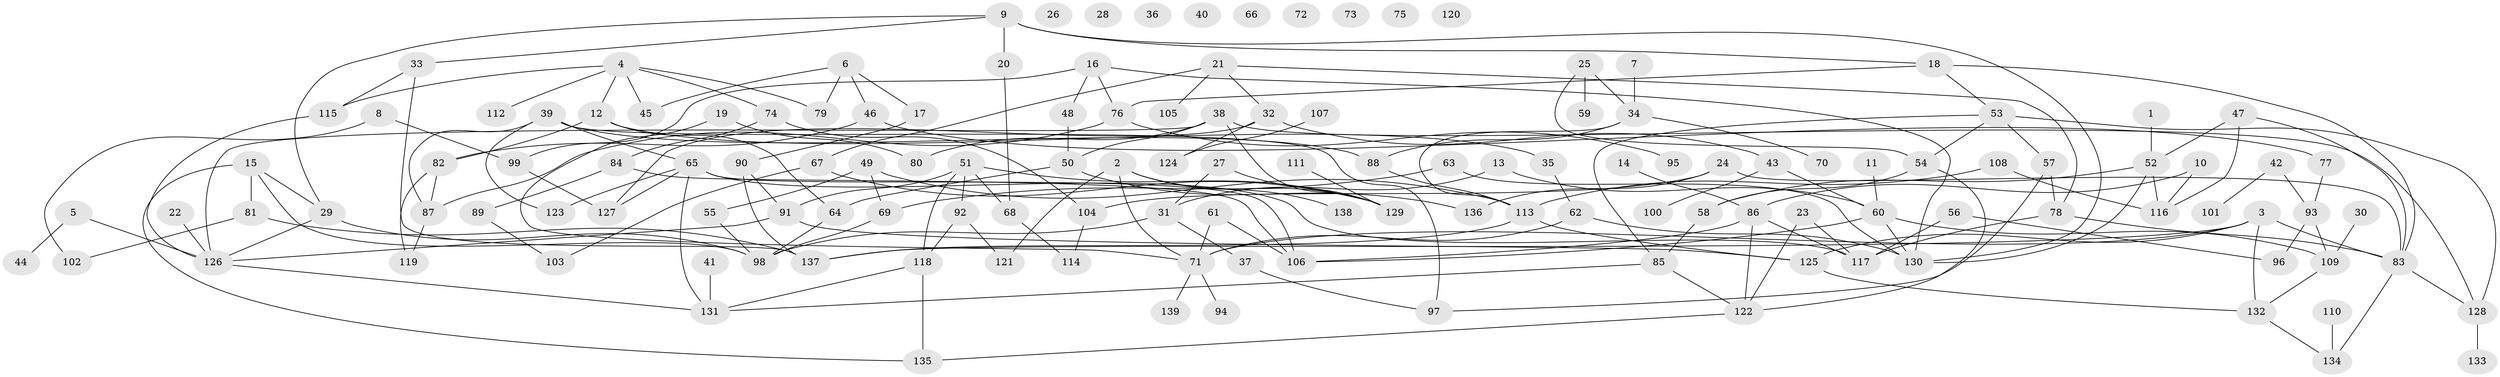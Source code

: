 // Generated by graph-tools (version 1.1) at 2025/40/03/09/25 04:40:22]
// undirected, 139 vertices, 200 edges
graph export_dot {
graph [start="1"]
  node [color=gray90,style=filled];
  1;
  2;
  3;
  4;
  5;
  6;
  7;
  8;
  9;
  10;
  11;
  12;
  13;
  14;
  15;
  16;
  17;
  18;
  19;
  20;
  21;
  22;
  23;
  24;
  25;
  26;
  27;
  28;
  29;
  30;
  31;
  32;
  33;
  34;
  35;
  36;
  37;
  38;
  39;
  40;
  41;
  42;
  43;
  44;
  45;
  46;
  47;
  48;
  49;
  50;
  51;
  52;
  53;
  54;
  55;
  56;
  57;
  58;
  59;
  60;
  61;
  62;
  63;
  64;
  65;
  66;
  67;
  68;
  69;
  70;
  71;
  72;
  73;
  74;
  75;
  76;
  77;
  78;
  79;
  80;
  81;
  82;
  83;
  84;
  85;
  86;
  87;
  88;
  89;
  90;
  91;
  92;
  93;
  94;
  95;
  96;
  97;
  98;
  99;
  100;
  101;
  102;
  103;
  104;
  105;
  106;
  107;
  108;
  109;
  110;
  111;
  112;
  113;
  114;
  115;
  116;
  117;
  118;
  119;
  120;
  121;
  122;
  123;
  124;
  125;
  126;
  127;
  128;
  129;
  130;
  131;
  132;
  133;
  134;
  135;
  136;
  137;
  138;
  139;
  1 -- 52;
  2 -- 71;
  2 -- 121;
  2 -- 129;
  2 -- 138;
  3 -- 71;
  3 -- 83;
  3 -- 125;
  3 -- 132;
  3 -- 137;
  4 -- 12;
  4 -- 45;
  4 -- 74;
  4 -- 79;
  4 -- 112;
  4 -- 115;
  5 -- 44;
  5 -- 126;
  6 -- 17;
  6 -- 45;
  6 -- 46;
  6 -- 79;
  7 -- 34;
  8 -- 99;
  8 -- 102;
  9 -- 18;
  9 -- 20;
  9 -- 29;
  9 -- 33;
  9 -- 130;
  10 -- 86;
  10 -- 116;
  11 -- 60;
  12 -- 35;
  12 -- 64;
  12 -- 82;
  13 -- 31;
  13 -- 60;
  14 -- 86;
  15 -- 29;
  15 -- 81;
  15 -- 98;
  15 -- 135;
  16 -- 48;
  16 -- 76;
  16 -- 99;
  16 -- 130;
  17 -- 90;
  18 -- 53;
  18 -- 76;
  18 -- 83;
  19 -- 71;
  19 -- 80;
  20 -- 68;
  21 -- 32;
  21 -- 67;
  21 -- 78;
  21 -- 105;
  22 -- 126;
  23 -- 117;
  23 -- 122;
  24 -- 83;
  24 -- 104;
  24 -- 136;
  25 -- 34;
  25 -- 54;
  25 -- 59;
  27 -- 31;
  27 -- 129;
  29 -- 98;
  29 -- 126;
  30 -- 109;
  31 -- 37;
  31 -- 98;
  32 -- 43;
  32 -- 124;
  32 -- 127;
  33 -- 115;
  33 -- 137;
  34 -- 70;
  34 -- 88;
  34 -- 113;
  35 -- 62;
  37 -- 97;
  38 -- 50;
  38 -- 80;
  38 -- 126;
  38 -- 128;
  38 -- 129;
  39 -- 65;
  39 -- 87;
  39 -- 88;
  39 -- 97;
  39 -- 123;
  41 -- 131;
  42 -- 93;
  42 -- 101;
  43 -- 60;
  43 -- 100;
  46 -- 77;
  46 -- 82;
  47 -- 52;
  47 -- 83;
  47 -- 116;
  48 -- 50;
  49 -- 55;
  49 -- 69;
  49 -- 113;
  50 -- 64;
  50 -- 136;
  51 -- 68;
  51 -- 91;
  51 -- 92;
  51 -- 118;
  51 -- 129;
  52 -- 58;
  52 -- 116;
  52 -- 130;
  53 -- 54;
  53 -- 57;
  53 -- 85;
  53 -- 128;
  54 -- 58;
  54 -- 122;
  55 -- 98;
  56 -- 96;
  56 -- 117;
  57 -- 78;
  57 -- 97;
  58 -- 85;
  60 -- 106;
  60 -- 109;
  60 -- 130;
  61 -- 71;
  61 -- 106;
  62 -- 71;
  62 -- 130;
  63 -- 69;
  63 -- 130;
  64 -- 98;
  65 -- 106;
  65 -- 117;
  65 -- 123;
  65 -- 127;
  65 -- 131;
  67 -- 103;
  67 -- 129;
  68 -- 114;
  69 -- 98;
  71 -- 94;
  71 -- 139;
  74 -- 84;
  74 -- 104;
  76 -- 87;
  76 -- 95;
  77 -- 93;
  78 -- 83;
  78 -- 117;
  81 -- 102;
  81 -- 137;
  82 -- 87;
  82 -- 119;
  83 -- 128;
  83 -- 134;
  84 -- 89;
  84 -- 106;
  85 -- 122;
  85 -- 131;
  86 -- 106;
  86 -- 117;
  86 -- 122;
  87 -- 119;
  88 -- 113;
  89 -- 103;
  90 -- 91;
  90 -- 137;
  91 -- 125;
  91 -- 126;
  92 -- 118;
  92 -- 121;
  93 -- 96;
  93 -- 109;
  99 -- 127;
  104 -- 114;
  107 -- 124;
  108 -- 113;
  108 -- 116;
  109 -- 132;
  110 -- 134;
  111 -- 129;
  113 -- 125;
  113 -- 137;
  115 -- 126;
  118 -- 131;
  118 -- 135;
  122 -- 135;
  125 -- 132;
  126 -- 131;
  128 -- 133;
  132 -- 134;
}
